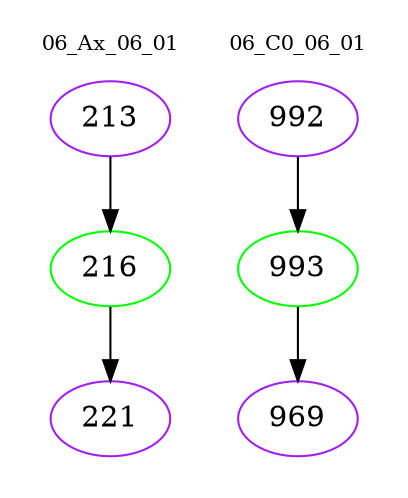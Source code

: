 digraph{
subgraph cluster_0 {
color = white
label = "06_Ax_06_01";
fontsize=10;
T0_213 [label="213", color="purple"]
T0_213 -> T0_216 [color="black"]
T0_216 [label="216", color="green"]
T0_216 -> T0_221 [color="black"]
T0_221 [label="221", color="purple"]
}
subgraph cluster_1 {
color = white
label = "06_C0_06_01";
fontsize=10;
T1_992 [label="992", color="purple"]
T1_992 -> T1_993 [color="black"]
T1_993 [label="993", color="green"]
T1_993 -> T1_969 [color="black"]
T1_969 [label="969", color="purple"]
}
}
